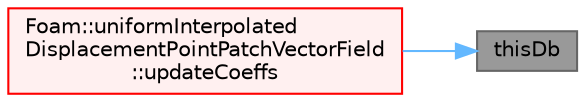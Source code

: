 digraph "thisDb"
{
 // LATEX_PDF_SIZE
  bgcolor="transparent";
  edge [fontname=Helvetica,fontsize=10,labelfontname=Helvetica,labelfontsize=10];
  node [fontname=Helvetica,fontsize=10,shape=box,height=0.2,width=0.4];
  rankdir="RL";
  Node1 [id="Node000001",label="thisDb",height=0.2,width=0.4,color="gray40", fillcolor="grey60", style="filled", fontcolor="black",tooltip=" "];
  Node1 -> Node2 [id="edge1_Node000001_Node000002",dir="back",color="steelblue1",style="solid",tooltip=" "];
  Node2 [id="Node000002",label="Foam::uniformInterpolated\lDisplacementPointPatchVectorField\l::updateCoeffs",height=0.2,width=0.4,color="red", fillcolor="#FFF0F0", style="filled",URL="$classFoam_1_1uniformInterpolatedDisplacementPointPatchVectorField.html#a7e24eafac629d3733181cd942d4c902f",tooltip=" "];
}
